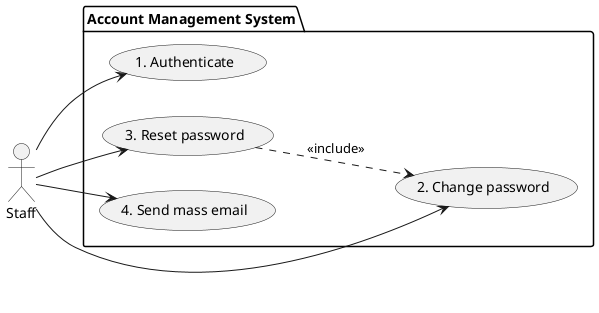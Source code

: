 @startuml "Account Management System"

left to right direction
actor Staff as S

package "Account Management System" {
    (1. Authenticate) as (UC-1)
    (2. Change password) as (UC-2)
    (3. Reset password) as (UC-3)
    (4. Send mass email) as (UC-4)

    S --> (UC-1)
    S --> (UC-2)
    S --> (UC-3)
    S --> (UC-4)

    (UC-3) ..> (UC-2) : <<include>>
}

@enduml